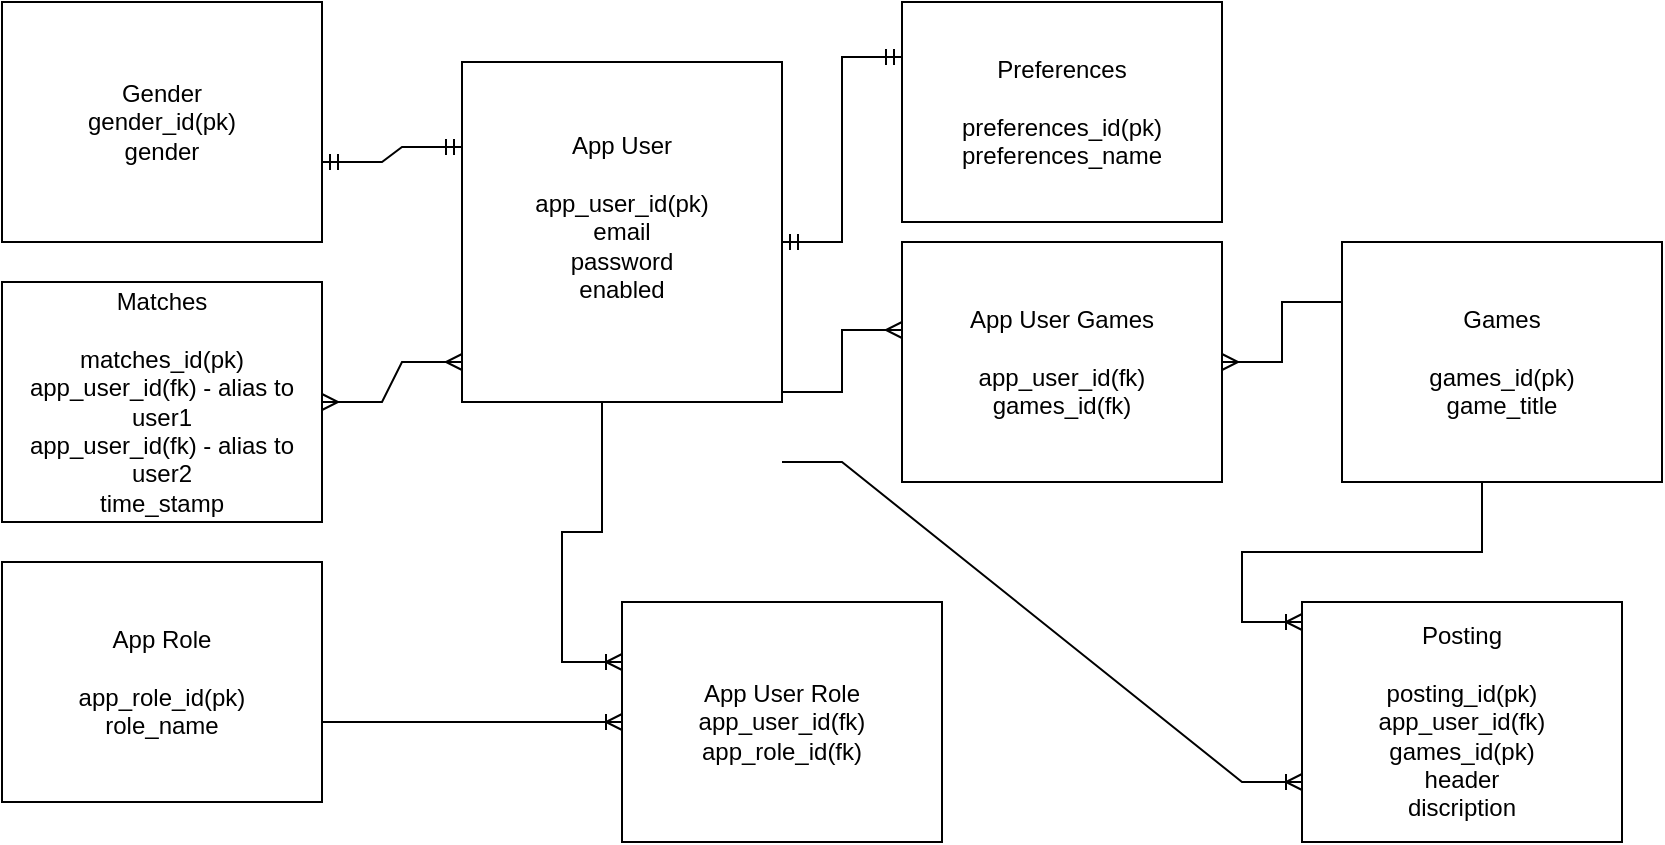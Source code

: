 <mxfile version="21.3.4" type="device">
  <diagram name="Page-1" id="XJ1ZkM-qjGJ42IzvbAsi">
    <mxGraphModel dx="549" dy="612" grid="1" gridSize="10" guides="1" tooltips="1" connect="1" arrows="1" fold="1" page="1" pageScale="1" pageWidth="850" pageHeight="1100" math="0" shadow="0">
      <root>
        <mxCell id="0" />
        <mxCell id="1" parent="0" />
        <mxCell id="8MtfA58x22x18pHc_ZFs-1" value="&lt;span id=&quot;docs-internal-guid-e8bd23b9-7fff-a295-cead-702f7f2e3db3&quot;&gt;&lt;/span&gt;&lt;span id=&quot;docs-internal-guid-e8bd23b9-7fff-a295-cead-702f7f2e3db3&quot;&gt;&lt;/span&gt;" style="text;html=1;align=center;verticalAlign=middle;resizable=0;points=[];autosize=1;strokeColor=none;fillColor=none;" parent="1" vertex="1">
          <mxGeometry x="220" y="40" width="20" height="10" as="geometry" />
        </mxCell>
        <mxCell id="8MtfA58x22x18pHc_ZFs-10" value="App User&lt;br&gt;&lt;br&gt;app_user_id(pk)&lt;br&gt;&lt;div style=&quot;&quot;&gt;email&lt;/div&gt;&lt;div style=&quot;&quot;&gt;password&lt;/div&gt;&lt;div style=&quot;&quot;&gt;enabled&lt;/div&gt;&lt;div style=&quot;&quot;&gt;&lt;br&gt;&lt;/div&gt;" style="rounded=0;whiteSpace=wrap;html=1;align=center;" parent="1" vertex="1">
          <mxGeometry x="240" y="30" width="160" height="170" as="geometry" />
        </mxCell>
        <mxCell id="8MtfA58x22x18pHc_ZFs-12" value="Games&lt;br&gt;&lt;br&gt;games_id(pk)&lt;br&gt;game_title" style="rounded=0;whiteSpace=wrap;html=1;" parent="1" vertex="1">
          <mxGeometry x="680" y="120" width="160" height="120" as="geometry" />
        </mxCell>
        <mxCell id="8MtfA58x22x18pHc_ZFs-13" value="App User Games&lt;br&gt;&lt;br&gt;app_user_id(fk)&lt;br&gt;games_id(fk)" style="rounded=0;whiteSpace=wrap;html=1;" parent="1" vertex="1">
          <mxGeometry x="460" y="120" width="160" height="120" as="geometry" />
        </mxCell>
        <mxCell id="8MtfA58x22x18pHc_ZFs-36" value="Matches&lt;br&gt;&lt;br&gt;matches_id(pk)&lt;br&gt;app_user_id(fk) - alias to user1&lt;br&gt;app_user_id(fk) - alias to user2&lt;br&gt;time_stamp" style="rounded=0;whiteSpace=wrap;html=1;" parent="1" vertex="1">
          <mxGeometry x="10" y="140" width="160" height="120" as="geometry" />
        </mxCell>
        <mxCell id="8MtfA58x22x18pHc_ZFs-37" value="" style="edgeStyle=entityRelationEdgeStyle;fontSize=12;html=1;endArrow=ERmany;startArrow=ERmany;rounded=0;" parent="1" edge="1">
          <mxGeometry width="100" height="100" relative="1" as="geometry">
            <mxPoint x="170" y="200" as="sourcePoint" />
            <mxPoint x="240" y="180" as="targetPoint" />
          </mxGeometry>
        </mxCell>
        <mxCell id="8MtfA58x22x18pHc_ZFs-38" value="App Role&lt;br&gt;&lt;br&gt;app_role_id(pk)&lt;br&gt;role_name" style="rounded=0;whiteSpace=wrap;html=1;" parent="1" vertex="1">
          <mxGeometry x="10" y="280" width="160" height="120" as="geometry" />
        </mxCell>
        <mxCell id="8MtfA58x22x18pHc_ZFs-39" value="" style="edgeStyle=entityRelationEdgeStyle;fontSize=12;html=1;endArrow=ERoneToMany;rounded=0;" parent="1" target="8MtfA58x22x18pHc_ZFs-46" edge="1">
          <mxGeometry width="100" height="100" relative="1" as="geometry">
            <mxPoint x="170" y="360" as="sourcePoint" />
            <mxPoint x="240" y="220" as="targetPoint" />
          </mxGeometry>
        </mxCell>
        <mxCell id="8MtfA58x22x18pHc_ZFs-40" value="Posting&lt;br&gt;&lt;br&gt;posting_id(pk)&lt;br&gt;app_user_id(fk)&lt;br&gt;games_id(pk)&lt;br&gt;header&lt;br&gt;discription" style="rounded=0;whiteSpace=wrap;html=1;" parent="1" vertex="1">
          <mxGeometry x="660" y="300" width="160" height="120" as="geometry" />
        </mxCell>
        <mxCell id="8MtfA58x22x18pHc_ZFs-41" value="" style="edgeStyle=entityRelationEdgeStyle;fontSize=12;html=1;endArrow=ERoneToMany;rounded=0;exitX=0.25;exitY=1;exitDx=0;exitDy=0;" parent="1" source="8MtfA58x22x18pHc_ZFs-12" edge="1">
          <mxGeometry width="100" height="100" relative="1" as="geometry">
            <mxPoint x="580" y="390" as="sourcePoint" />
            <mxPoint x="660" y="310" as="targetPoint" />
          </mxGeometry>
        </mxCell>
        <mxCell id="8MtfA58x22x18pHc_ZFs-43" value="" style="edgeStyle=entityRelationEdgeStyle;fontSize=12;html=1;endArrow=ERoneToMany;rounded=0;entryX=0;entryY=0.75;entryDx=0;entryDy=0;" parent="1" target="8MtfA58x22x18pHc_ZFs-40" edge="1">
          <mxGeometry width="100" height="100" relative="1" as="geometry">
            <mxPoint x="400" y="230" as="sourcePoint" />
            <mxPoint x="500" y="120" as="targetPoint" />
          </mxGeometry>
        </mxCell>
        <mxCell id="8MtfA58x22x18pHc_ZFs-44" value="" style="edgeStyle=entityRelationEdgeStyle;fontSize=12;html=1;endArrow=ERmany;rounded=0;" parent="1" edge="1">
          <mxGeometry width="100" height="100" relative="1" as="geometry">
            <mxPoint x="400" y="195" as="sourcePoint" />
            <mxPoint x="460" y="164" as="targetPoint" />
          </mxGeometry>
        </mxCell>
        <mxCell id="8MtfA58x22x18pHc_ZFs-45" value="" style="edgeStyle=entityRelationEdgeStyle;fontSize=12;html=1;endArrow=ERmany;rounded=0;exitX=0;exitY=0.25;exitDx=0;exitDy=0;entryX=1;entryY=0.5;entryDx=0;entryDy=0;" parent="1" source="8MtfA58x22x18pHc_ZFs-12" target="8MtfA58x22x18pHc_ZFs-13" edge="1">
          <mxGeometry width="100" height="100" relative="1" as="geometry">
            <mxPoint x="650" y="195" as="sourcePoint" />
            <mxPoint x="550" y="95" as="targetPoint" />
          </mxGeometry>
        </mxCell>
        <mxCell id="8MtfA58x22x18pHc_ZFs-46" value="App User Role&lt;br&gt;app_user_id(fk)&lt;br&gt;app_role_id(fk)" style="rounded=0;whiteSpace=wrap;html=1;" parent="1" vertex="1">
          <mxGeometry x="320" y="300" width="160" height="120" as="geometry" />
        </mxCell>
        <mxCell id="8MtfA58x22x18pHc_ZFs-47" value="" style="edgeStyle=entityRelationEdgeStyle;fontSize=12;html=1;endArrow=ERoneToMany;rounded=0;entryX=0;entryY=0.25;entryDx=0;entryDy=0;exitX=0.25;exitY=1;exitDx=0;exitDy=0;" parent="1" source="8MtfA58x22x18pHc_ZFs-10" target="8MtfA58x22x18pHc_ZFs-46" edge="1">
          <mxGeometry width="100" height="100" relative="1" as="geometry">
            <mxPoint x="210" y="240" as="sourcePoint" />
            <mxPoint x="40" y="231" as="targetPoint" />
          </mxGeometry>
        </mxCell>
        <mxCell id="8MtfA58x22x18pHc_ZFs-48" value="Preferences&lt;br&gt;&lt;br&gt;preferences_id(pk)&lt;br&gt;preferences_name" style="rounded=0;whiteSpace=wrap;html=1;" parent="1" vertex="1">
          <mxGeometry x="460" width="160" height="110" as="geometry" />
        </mxCell>
        <mxCell id="8MtfA58x22x18pHc_ZFs-49" value="" style="edgeStyle=entityRelationEdgeStyle;fontSize=12;html=1;endArrow=ERmandOne;startArrow=ERmandOne;rounded=0;entryX=0;entryY=0.25;entryDx=0;entryDy=0;" parent="1" target="8MtfA58x22x18pHc_ZFs-48" edge="1">
          <mxGeometry width="100" height="100" relative="1" as="geometry">
            <mxPoint x="400" y="120" as="sourcePoint" />
            <mxPoint x="453" y="31" as="targetPoint" />
          </mxGeometry>
        </mxCell>
        <mxCell id="8MtfA58x22x18pHc_ZFs-50" value="Gender&lt;br&gt;gender_id(pk)&lt;br&gt;gender" style="rounded=0;whiteSpace=wrap;html=1;" parent="1" vertex="1">
          <mxGeometry x="10" width="160" height="120" as="geometry" />
        </mxCell>
        <mxCell id="8MtfA58x22x18pHc_ZFs-51" value="" style="edgeStyle=entityRelationEdgeStyle;fontSize=12;html=1;endArrow=ERmandOne;startArrow=ERmandOne;rounded=0;entryX=0;entryY=0.25;entryDx=0;entryDy=0;" parent="1" target="8MtfA58x22x18pHc_ZFs-10" edge="1">
          <mxGeometry width="100" height="100" relative="1" as="geometry">
            <mxPoint x="170" y="80" as="sourcePoint" />
            <mxPoint x="270" y="-20" as="targetPoint" />
          </mxGeometry>
        </mxCell>
      </root>
    </mxGraphModel>
  </diagram>
</mxfile>
